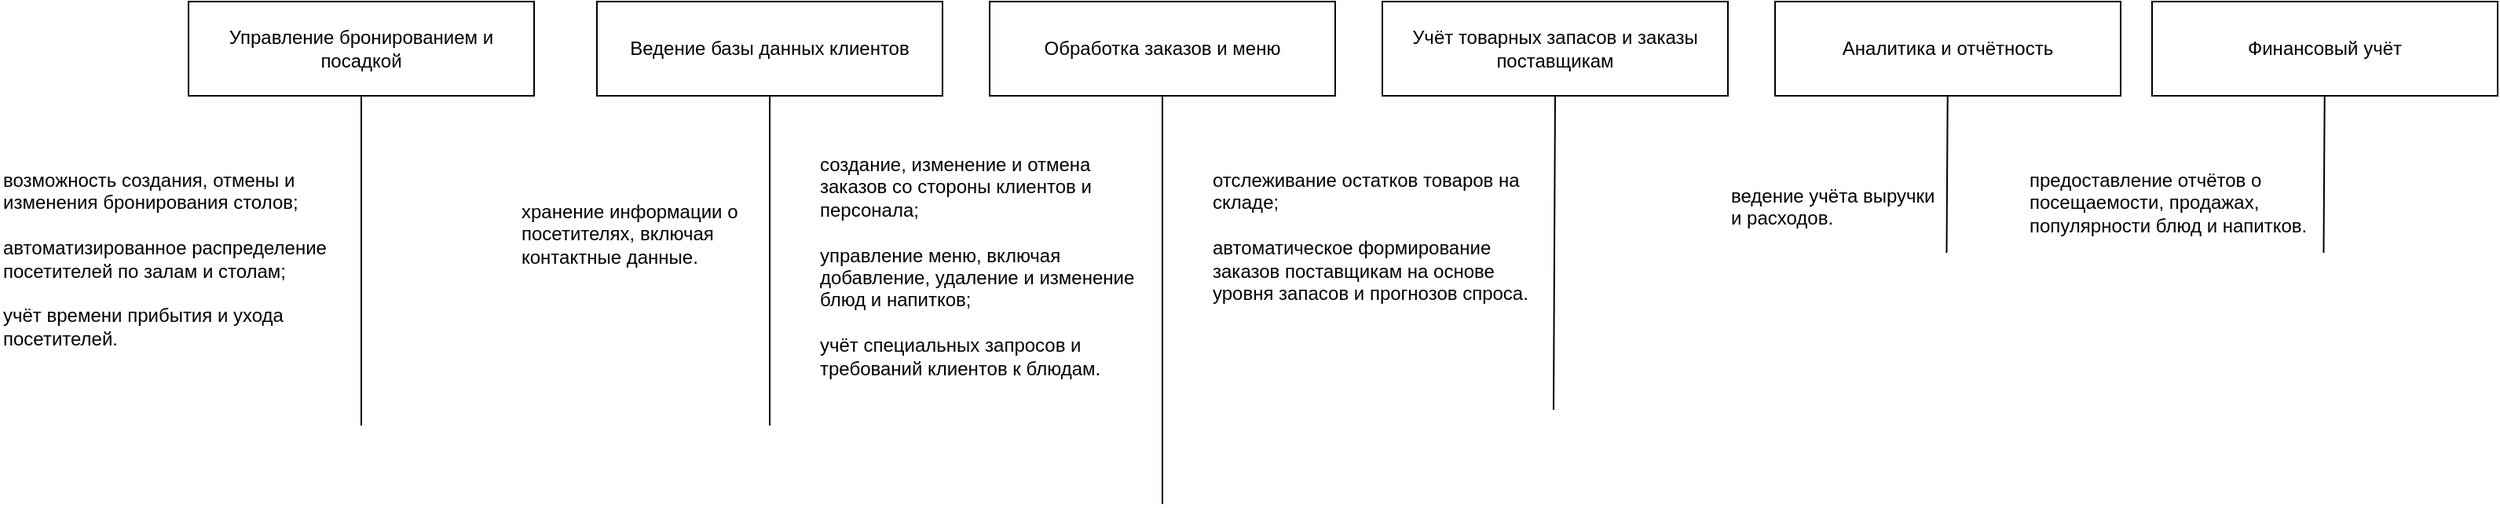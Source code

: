 <mxfile version="24.2.1" type="device">
  <diagram name="Страница — 1" id="GhDr2dGqzxno__dlS03G">
    <mxGraphModel dx="4032" dy="1643" grid="1" gridSize="10" guides="1" tooltips="1" connect="1" arrows="1" fold="1" page="1" pageScale="1" pageWidth="1169" pageHeight="827" math="0" shadow="0">
      <root>
        <mxCell id="0" />
        <mxCell id="1" parent="0" />
        <mxCell id="4RSTQA62EWs_jjjkyT1Q-1" value="Управление бронированием и посадкой" style="rounded=0;whiteSpace=wrap;html=1;" parent="1" vertex="1">
          <mxGeometry x="-710" y="50" width="220" height="60" as="geometry" />
        </mxCell>
        <mxCell id="4RSTQA62EWs_jjjkyT1Q-2" value="Ведение базы данных клиентов" style="rounded=0;whiteSpace=wrap;html=1;" parent="1" vertex="1">
          <mxGeometry x="-450" y="50" width="220" height="60" as="geometry" />
        </mxCell>
        <mxCell id="4RSTQA62EWs_jjjkyT1Q-3" value="Обработка заказов и меню" style="rounded=0;whiteSpace=wrap;html=1;" parent="1" vertex="1">
          <mxGeometry x="-200" y="50" width="220" height="60" as="geometry" />
        </mxCell>
        <mxCell id="4RSTQA62EWs_jjjkyT1Q-4" value="Учёт товарных запасов и заказы поставщикам" style="rounded=0;whiteSpace=wrap;html=1;" parent="1" vertex="1">
          <mxGeometry x="50" y="50" width="220" height="60" as="geometry" />
        </mxCell>
        <mxCell id="4RSTQA62EWs_jjjkyT1Q-5" value="Финансовый учёт" style="rounded=0;whiteSpace=wrap;html=1;" parent="1" vertex="1">
          <mxGeometry x="540" y="50" width="220" height="60" as="geometry" />
        </mxCell>
        <mxCell id="4RSTQA62EWs_jjjkyT1Q-6" value="Аналитика и отчётность" style="rounded=0;whiteSpace=wrap;html=1;" parent="1" vertex="1">
          <mxGeometry x="300" y="50" width="220" height="60" as="geometry" />
        </mxCell>
        <mxCell id="4RSTQA62EWs_jjjkyT1Q-7" value="возможность создания, отмены и изменения бронирования столов;&lt;div&gt;&lt;span style=&quot;background-color: initial;&quot;&gt;&lt;br&gt;&lt;/span&gt;&lt;/div&gt;&lt;div&gt;&lt;span style=&quot;background-color: initial;&quot;&gt;автоматизированное распределение посетителей по залам и столам;&amp;nbsp;&lt;/span&gt;&lt;/div&gt;&lt;div&gt;&lt;span style=&quot;background-color: initial;&quot;&gt;&lt;br&gt;&lt;/span&gt;&lt;/div&gt;&lt;div&gt;&lt;span style=&quot;background-color: initial;&quot;&gt;учёт времени прибытия и ухода посетителей.&lt;/span&gt;&lt;/div&gt;" style="text;html=1;strokeColor=none;fillColor=none;align=left;verticalAlign=top;whiteSpace=wrap;rounded=0;" parent="1" vertex="1">
          <mxGeometry x="-830" y="150" width="220" height="160" as="geometry" />
        </mxCell>
        <mxCell id="4RSTQA62EWs_jjjkyT1Q-8" value="хранение информации о посетителях, включая контактные данные." style="text;html=1;strokeColor=none;fillColor=none;align=left;verticalAlign=top;whiteSpace=wrap;rounded=0;" parent="1" vertex="1">
          <mxGeometry x="-500" y="170" width="150" height="70" as="geometry" />
        </mxCell>
        <mxCell id="4RSTQA62EWs_jjjkyT1Q-9" value="создание, изменение и отмена заказов со стороны клиентов и персонала;&amp;nbsp;&lt;div&gt;&lt;br&gt;&lt;/div&gt;&lt;div&gt;управление меню, включая добавление, удаление и изменение блюд и напитков;&amp;nbsp;&lt;/div&gt;&lt;div&gt;&lt;br&gt;&lt;/div&gt;&lt;div&gt;учёт специальных запросов и требований клиентов к блюдам.&lt;/div&gt;" style="text;html=1;strokeColor=none;fillColor=none;align=left;verticalAlign=top;whiteSpace=wrap;rounded=0;" parent="1" vertex="1">
          <mxGeometry x="-310" y="140" width="220" height="180" as="geometry" />
        </mxCell>
        <mxCell id="4RSTQA62EWs_jjjkyT1Q-10" value="отслеживание остатков товаров на складе;&amp;nbsp;&lt;div&gt;&lt;br&gt;&lt;/div&gt;&lt;div&gt;автоматическое формирование заказов поставщикам на основе уровня запасов и прогнозов спроса.&lt;/div&gt;" style="text;html=1;strokeColor=none;fillColor=none;align=left;verticalAlign=top;whiteSpace=wrap;rounded=0;" parent="1" vertex="1">
          <mxGeometry x="-60" y="150" width="220" height="110" as="geometry" />
        </mxCell>
        <mxCell id="4RSTQA62EWs_jjjkyT1Q-11" value="ведение учёта выручки и расходов." style="text;html=1;strokeColor=none;fillColor=none;align=left;verticalAlign=top;whiteSpace=wrap;rounded=0;" parent="1" vertex="1">
          <mxGeometry x="270" y="160" width="140" height="40" as="geometry" />
        </mxCell>
        <mxCell id="4RSTQA62EWs_jjjkyT1Q-12" value="предоставление отчётов о посещаемости, продажах, популярности блюд и напитков." style="text;html=1;strokeColor=none;fillColor=none;align=left;verticalAlign=top;whiteSpace=wrap;rounded=0;" parent="1" vertex="1">
          <mxGeometry x="460" y="150" width="190" height="70" as="geometry" />
        </mxCell>
        <mxCell id="4RSTQA62EWs_jjjkyT1Q-13" value="" style="endArrow=none;html=1;rounded=0;exitX=0.5;exitY=1;exitDx=0;exitDy=0;" parent="1" source="4RSTQA62EWs_jjjkyT1Q-1" edge="1">
          <mxGeometry width="50" height="50" relative="1" as="geometry">
            <mxPoint x="-460" y="250" as="sourcePoint" />
            <mxPoint x="-600" y="320" as="targetPoint" />
          </mxGeometry>
        </mxCell>
        <mxCell id="GyieO6681AxdRDc5fQxu-1" value="" style="endArrow=none;html=1;rounded=0;exitX=0.5;exitY=1;exitDx=0;exitDy=0;" edge="1" parent="1" source="4RSTQA62EWs_jjjkyT1Q-2">
          <mxGeometry width="50" height="50" relative="1" as="geometry">
            <mxPoint x="-340.62" y="110" as="sourcePoint" />
            <mxPoint x="-340" y="320" as="targetPoint" />
          </mxGeometry>
        </mxCell>
        <mxCell id="GyieO6681AxdRDc5fQxu-2" value="" style="endArrow=none;html=1;rounded=0;exitX=0.5;exitY=1;exitDx=0;exitDy=0;" edge="1" parent="1">
          <mxGeometry width="50" height="50" relative="1" as="geometry">
            <mxPoint x="-90.01" y="110" as="sourcePoint" />
            <mxPoint x="-90" y="370" as="targetPoint" />
          </mxGeometry>
        </mxCell>
        <mxCell id="GyieO6681AxdRDc5fQxu-3" value="" style="endArrow=none;html=1;rounded=0;exitX=0.5;exitY=1;exitDx=0;exitDy=0;" edge="1" parent="1" source="4RSTQA62EWs_jjjkyT1Q-4">
          <mxGeometry width="50" height="50" relative="1" as="geometry">
            <mxPoint x="159.99" y="120" as="sourcePoint" />
            <mxPoint x="159" y="310" as="targetPoint" />
          </mxGeometry>
        </mxCell>
        <mxCell id="GyieO6681AxdRDc5fQxu-4" value="" style="endArrow=none;html=1;rounded=0;exitX=0.5;exitY=1;exitDx=0;exitDy=0;" edge="1" parent="1">
          <mxGeometry width="50" height="50" relative="1" as="geometry">
            <mxPoint x="409.86" y="110" as="sourcePoint" />
            <mxPoint x="409.23" y="210" as="targetPoint" />
          </mxGeometry>
        </mxCell>
        <mxCell id="GyieO6681AxdRDc5fQxu-6" value="" style="endArrow=none;html=1;rounded=0;exitX=0.5;exitY=1;exitDx=0;exitDy=0;" edge="1" parent="1">
          <mxGeometry width="50" height="50" relative="1" as="geometry">
            <mxPoint x="649.86" y="110" as="sourcePoint" />
            <mxPoint x="649.23" y="210" as="targetPoint" />
          </mxGeometry>
        </mxCell>
      </root>
    </mxGraphModel>
  </diagram>
</mxfile>
